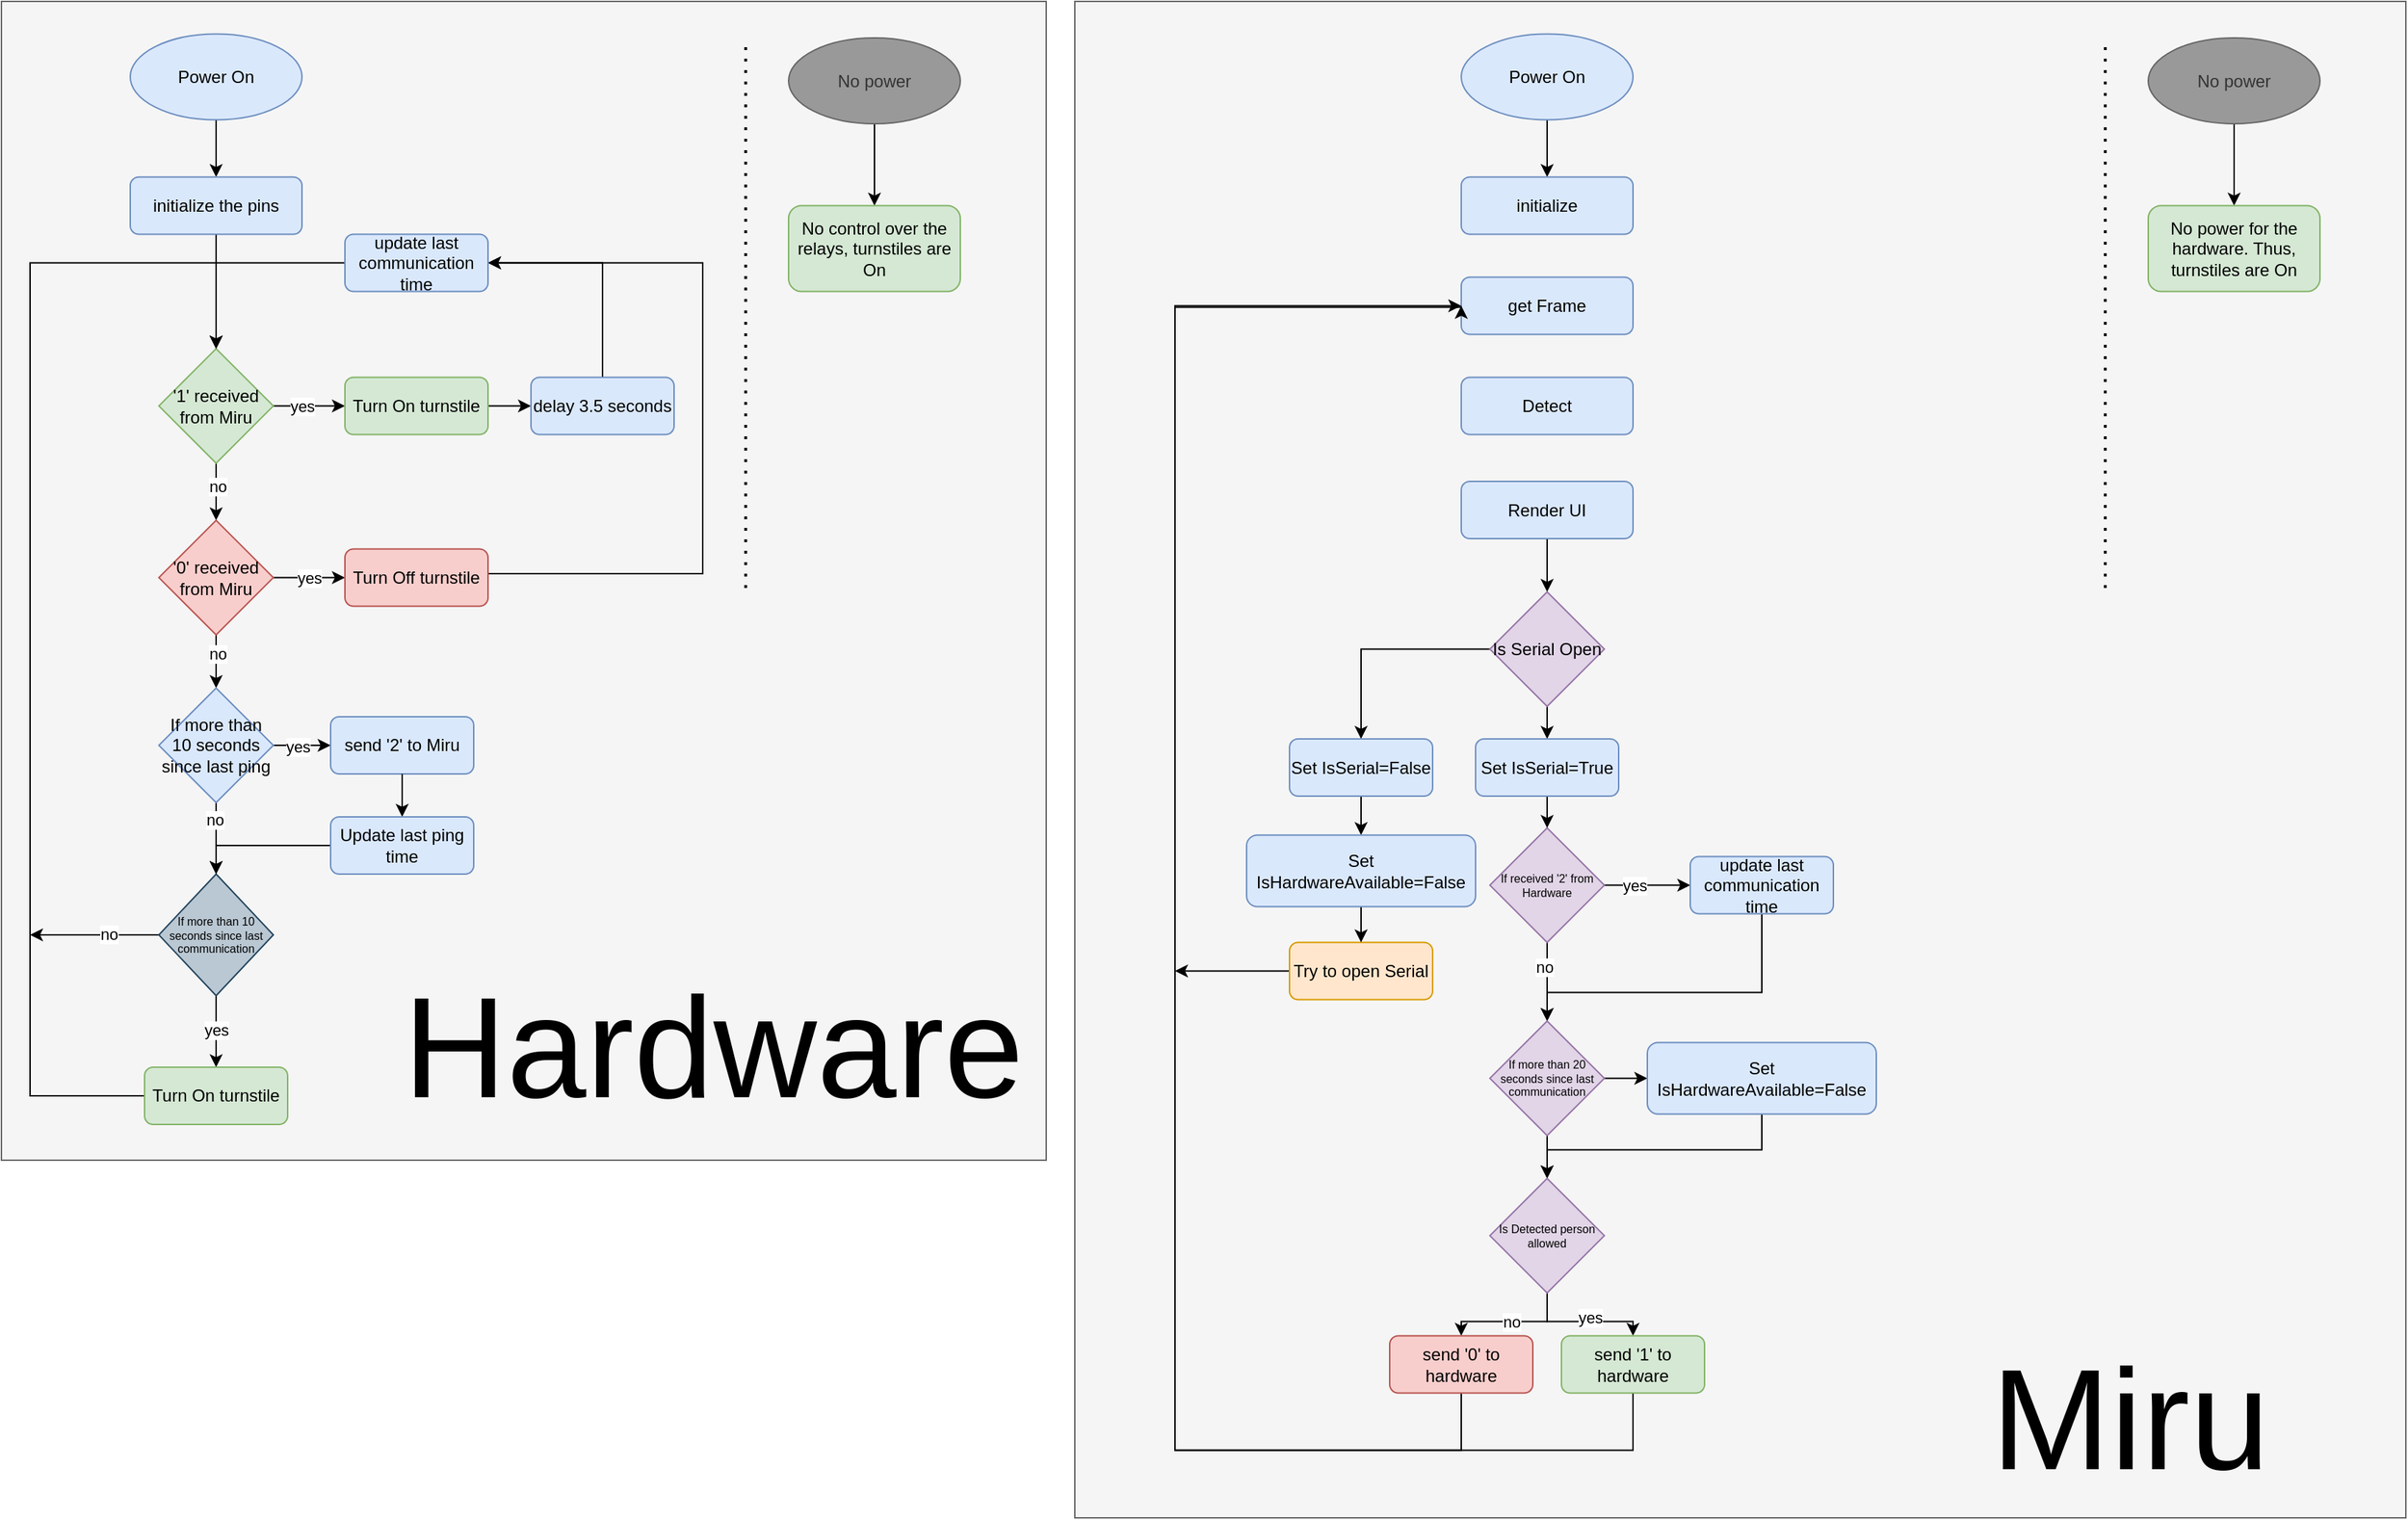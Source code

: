<mxfile version="24.4.0" type="device">
  <diagram id="C5RBs43oDa-KdzZeNtuy" name="Page-1">
    <mxGraphModel dx="3102" dy="1225" grid="1" gridSize="10" guides="1" tooltips="1" connect="1" arrows="1" fold="1" page="1" pageScale="1" pageWidth="827" pageHeight="1169" math="0" shadow="0">
      <root>
        <mxCell id="WIyWlLk6GJQsqaUBKTNV-0" />
        <mxCell id="WIyWlLk6GJQsqaUBKTNV-1" parent="WIyWlLk6GJQsqaUBKTNV-0" />
        <mxCell id="X9wxmdeL8G3vafhQwbTh-151" value="" style="rounded=0;whiteSpace=wrap;html=1;fillColor=#f5f5f5;fontColor=#333333;strokeColor=#666666;movable=0;resizable=0;rotatable=0;deletable=0;editable=0;locked=1;connectable=0;" vertex="1" parent="WIyWlLk6GJQsqaUBKTNV-1">
          <mxGeometry x="620" width="930" height="1060" as="geometry" />
        </mxCell>
        <mxCell id="X9wxmdeL8G3vafhQwbTh-44" value="" style="rounded=0;whiteSpace=wrap;html=1;fillColor=#f5f5f5;fontColor=#333333;strokeColor=#666666;movable=1;resizable=1;rotatable=1;deletable=1;editable=1;locked=0;connectable=1;" vertex="1" parent="WIyWlLk6GJQsqaUBKTNV-1">
          <mxGeometry x="-130" width="730" height="810" as="geometry" />
        </mxCell>
        <mxCell id="X9wxmdeL8G3vafhQwbTh-5" style="edgeStyle=orthogonalEdgeStyle;rounded=0;orthogonalLoop=1;jettySize=auto;html=1;entryX=0.5;entryY=0;entryDx=0;entryDy=0;" edge="1" parent="WIyWlLk6GJQsqaUBKTNV-1" source="X9wxmdeL8G3vafhQwbTh-0" target="X9wxmdeL8G3vafhQwbTh-2">
          <mxGeometry relative="1" as="geometry" />
        </mxCell>
        <mxCell id="X9wxmdeL8G3vafhQwbTh-0" value="Power On" style="ellipse;whiteSpace=wrap;html=1;fillColor=#dae8fc;strokeColor=#6c8ebf;" vertex="1" parent="WIyWlLk6GJQsqaUBKTNV-1">
          <mxGeometry x="-40" y="22.75" width="120" height="60" as="geometry" />
        </mxCell>
        <mxCell id="X9wxmdeL8G3vafhQwbTh-6" style="edgeStyle=orthogonalEdgeStyle;rounded=0;orthogonalLoop=1;jettySize=auto;html=1;" edge="1" parent="WIyWlLk6GJQsqaUBKTNV-1" source="X9wxmdeL8G3vafhQwbTh-2">
          <mxGeometry relative="1" as="geometry">
            <mxPoint x="20" y="242.75" as="targetPoint" />
          </mxGeometry>
        </mxCell>
        <mxCell id="X9wxmdeL8G3vafhQwbTh-2" value="initialize the pins" style="rounded=1;whiteSpace=wrap;html=1;fillColor=#dae8fc;strokeColor=#6c8ebf;" vertex="1" parent="WIyWlLk6GJQsqaUBKTNV-1">
          <mxGeometry x="-40" y="122.75" width="120" height="40" as="geometry" />
        </mxCell>
        <mxCell id="X9wxmdeL8G3vafhQwbTh-29" style="edgeStyle=orthogonalEdgeStyle;rounded=0;orthogonalLoop=1;jettySize=auto;html=1;" edge="1" parent="WIyWlLk6GJQsqaUBKTNV-1" source="X9wxmdeL8G3vafhQwbTh-7" target="X9wxmdeL8G3vafhQwbTh-26">
          <mxGeometry relative="1" as="geometry" />
        </mxCell>
        <mxCell id="X9wxmdeL8G3vafhQwbTh-41" value="yes" style="edgeLabel;html=1;align=center;verticalAlign=middle;resizable=0;points=[];" vertex="1" connectable="0" parent="X9wxmdeL8G3vafhQwbTh-29">
          <mxGeometry x="-0.07" relative="1" as="geometry">
            <mxPoint as="offset" />
          </mxGeometry>
        </mxCell>
        <mxCell id="X9wxmdeL8G3vafhQwbTh-39" style="edgeStyle=orthogonalEdgeStyle;rounded=0;orthogonalLoop=1;jettySize=auto;html=1;" edge="1" parent="WIyWlLk6GJQsqaUBKTNV-1" source="X9wxmdeL8G3vafhQwbTh-7">
          <mxGeometry relative="1" as="geometry">
            <mxPoint x="-110" y="652.5" as="targetPoint" />
          </mxGeometry>
        </mxCell>
        <mxCell id="X9wxmdeL8G3vafhQwbTh-40" value="no" style="edgeLabel;html=1;align=center;verticalAlign=middle;resizable=0;points=[];" vertex="1" connectable="0" parent="X9wxmdeL8G3vafhQwbTh-39">
          <mxGeometry x="-0.229" y="-1" relative="1" as="geometry">
            <mxPoint as="offset" />
          </mxGeometry>
        </mxCell>
        <mxCell id="X9wxmdeL8G3vafhQwbTh-7" value="If more than 10 seconds since last communication" style="rhombus;whiteSpace=wrap;html=1;fontSize=8;verticalAlign=middle;fillColor=#bac8d3;strokeColor=#23445d;" vertex="1" parent="WIyWlLk6GJQsqaUBKTNV-1">
          <mxGeometry x="-20" y="610" width="80" height="85" as="geometry" />
        </mxCell>
        <mxCell id="X9wxmdeL8G3vafhQwbTh-16" style="edgeStyle=orthogonalEdgeStyle;rounded=0;orthogonalLoop=1;jettySize=auto;html=1;entryX=0;entryY=0.5;entryDx=0;entryDy=0;" edge="1" parent="WIyWlLk6GJQsqaUBKTNV-1" source="X9wxmdeL8G3vafhQwbTh-9" target="X9wxmdeL8G3vafhQwbTh-11">
          <mxGeometry relative="1" as="geometry" />
        </mxCell>
        <mxCell id="X9wxmdeL8G3vafhQwbTh-35" value="yes" style="edgeLabel;html=1;align=center;verticalAlign=middle;resizable=0;points=[];" vertex="1" connectable="0" parent="X9wxmdeL8G3vafhQwbTh-16">
          <mxGeometry x="0.11" y="-3" relative="1" as="geometry">
            <mxPoint x="-8" y="-3" as="offset" />
          </mxGeometry>
        </mxCell>
        <mxCell id="X9wxmdeL8G3vafhQwbTh-21" style="edgeStyle=orthogonalEdgeStyle;rounded=0;orthogonalLoop=1;jettySize=auto;html=1;entryX=0.5;entryY=0;entryDx=0;entryDy=0;" edge="1" parent="WIyWlLk6GJQsqaUBKTNV-1" source="X9wxmdeL8G3vafhQwbTh-9" target="X9wxmdeL8G3vafhQwbTh-20">
          <mxGeometry relative="1" as="geometry" />
        </mxCell>
        <mxCell id="X9wxmdeL8G3vafhQwbTh-42" value="no" style="edgeLabel;html=1;align=center;verticalAlign=middle;resizable=0;points=[];" vertex="1" connectable="0" parent="X9wxmdeL8G3vafhQwbTh-21">
          <mxGeometry x="-0.2" y="1" relative="1" as="geometry">
            <mxPoint as="offset" />
          </mxGeometry>
        </mxCell>
        <mxCell id="X9wxmdeL8G3vafhQwbTh-9" value="&lt;span style=&quot;background-color: initial;&quot;&gt;&#39;1&#39; received from Miru&lt;/span&gt;" style="rhombus;whiteSpace=wrap;html=1;fillColor=#d5e8d4;strokeColor=#82b366;" vertex="1" parent="WIyWlLk6GJQsqaUBKTNV-1">
          <mxGeometry x="-20" y="242.75" width="80" height="80" as="geometry" />
        </mxCell>
        <mxCell id="X9wxmdeL8G3vafhQwbTh-17" style="edgeStyle=orthogonalEdgeStyle;rounded=0;orthogonalLoop=1;jettySize=auto;html=1;entryX=0;entryY=0.5;entryDx=0;entryDy=0;" edge="1" parent="WIyWlLk6GJQsqaUBKTNV-1" source="X9wxmdeL8G3vafhQwbTh-11" target="X9wxmdeL8G3vafhQwbTh-13">
          <mxGeometry relative="1" as="geometry" />
        </mxCell>
        <mxCell id="X9wxmdeL8G3vafhQwbTh-11" value="Turn On turnstile" style="rounded=1;whiteSpace=wrap;html=1;fillColor=#d5e8d4;strokeColor=#82b366;" vertex="1" parent="WIyWlLk6GJQsqaUBKTNV-1">
          <mxGeometry x="110" y="262.75" width="100" height="40" as="geometry" />
        </mxCell>
        <mxCell id="X9wxmdeL8G3vafhQwbTh-105" style="edgeStyle=orthogonalEdgeStyle;rounded=0;orthogonalLoop=1;jettySize=auto;html=1;entryX=1;entryY=0.5;entryDx=0;entryDy=0;" edge="1" parent="WIyWlLk6GJQsqaUBKTNV-1" source="X9wxmdeL8G3vafhQwbTh-13" target="X9wxmdeL8G3vafhQwbTh-31">
          <mxGeometry relative="1" as="geometry">
            <Array as="points">
              <mxPoint x="290" y="183" />
            </Array>
          </mxGeometry>
        </mxCell>
        <mxCell id="X9wxmdeL8G3vafhQwbTh-13" value="delay 3.5 seconds" style="rounded=1;whiteSpace=wrap;html=1;fillColor=#dae8fc;strokeColor=#6c8ebf;" vertex="1" parent="WIyWlLk6GJQsqaUBKTNV-1">
          <mxGeometry x="240" y="262.75" width="100" height="40" as="geometry" />
        </mxCell>
        <mxCell id="X9wxmdeL8G3vafhQwbTh-24" value="yes" style="edgeStyle=orthogonalEdgeStyle;rounded=0;orthogonalLoop=1;jettySize=auto;html=1;" edge="1" parent="WIyWlLk6GJQsqaUBKTNV-1" source="X9wxmdeL8G3vafhQwbTh-20" target="X9wxmdeL8G3vafhQwbTh-23">
          <mxGeometry relative="1" as="geometry" />
        </mxCell>
        <mxCell id="X9wxmdeL8G3vafhQwbTh-95" style="edgeStyle=orthogonalEdgeStyle;rounded=0;orthogonalLoop=1;jettySize=auto;html=1;entryX=0.5;entryY=0;entryDx=0;entryDy=0;" edge="1" parent="WIyWlLk6GJQsqaUBKTNV-1" source="X9wxmdeL8G3vafhQwbTh-20" target="X9wxmdeL8G3vafhQwbTh-92">
          <mxGeometry relative="1" as="geometry" />
        </mxCell>
        <mxCell id="X9wxmdeL8G3vafhQwbTh-104" value="no" style="edgeLabel;html=1;align=center;verticalAlign=middle;resizable=0;points=[];" vertex="1" connectable="0" parent="X9wxmdeL8G3vafhQwbTh-95">
          <mxGeometry x="-0.412" y="1" relative="1" as="geometry">
            <mxPoint as="offset" />
          </mxGeometry>
        </mxCell>
        <mxCell id="X9wxmdeL8G3vafhQwbTh-20" value="&lt;span style=&quot;background-color: initial;&quot;&gt;&#39;0&#39; received from Miru&lt;/span&gt;" style="rhombus;whiteSpace=wrap;html=1;fillColor=#f8cecc;strokeColor=#b85450;" vertex="1" parent="WIyWlLk6GJQsqaUBKTNV-1">
          <mxGeometry x="-20" y="362.75" width="80" height="80" as="geometry" />
        </mxCell>
        <mxCell id="X9wxmdeL8G3vafhQwbTh-34" style="edgeStyle=orthogonalEdgeStyle;rounded=0;orthogonalLoop=1;jettySize=auto;html=1;entryX=1;entryY=0.5;entryDx=0;entryDy=0;" edge="1" parent="WIyWlLk6GJQsqaUBKTNV-1" source="X9wxmdeL8G3vafhQwbTh-23" target="X9wxmdeL8G3vafhQwbTh-31">
          <mxGeometry relative="1" as="geometry">
            <Array as="points">
              <mxPoint x="360" y="400" />
              <mxPoint x="360" y="183" />
            </Array>
          </mxGeometry>
        </mxCell>
        <mxCell id="X9wxmdeL8G3vafhQwbTh-23" value="Turn Off turnstile" style="rounded=1;whiteSpace=wrap;html=1;fillColor=#f8cecc;strokeColor=#b85450;" vertex="1" parent="WIyWlLk6GJQsqaUBKTNV-1">
          <mxGeometry x="110" y="382.75" width="100" height="40" as="geometry" />
        </mxCell>
        <mxCell id="X9wxmdeL8G3vafhQwbTh-30" style="edgeStyle=orthogonalEdgeStyle;rounded=0;orthogonalLoop=1;jettySize=auto;html=1;entryX=0.5;entryY=0;entryDx=0;entryDy=0;" edge="1" parent="WIyWlLk6GJQsqaUBKTNV-1" source="X9wxmdeL8G3vafhQwbTh-26" target="X9wxmdeL8G3vafhQwbTh-9">
          <mxGeometry relative="1" as="geometry">
            <Array as="points">
              <mxPoint x="-110" y="182.75" />
              <mxPoint x="20" y="182.75" />
            </Array>
          </mxGeometry>
        </mxCell>
        <mxCell id="X9wxmdeL8G3vafhQwbTh-26" value="Turn On turnstile" style="rounded=1;whiteSpace=wrap;html=1;fillColor=#d5e8d4;strokeColor=#82b366;" vertex="1" parent="WIyWlLk6GJQsqaUBKTNV-1">
          <mxGeometry x="-30" y="745" width="100" height="40" as="geometry" />
        </mxCell>
        <mxCell id="X9wxmdeL8G3vafhQwbTh-32" style="edgeStyle=orthogonalEdgeStyle;rounded=0;orthogonalLoop=1;jettySize=auto;html=1;entryX=0.5;entryY=0;entryDx=0;entryDy=0;" edge="1" parent="WIyWlLk6GJQsqaUBKTNV-1" source="X9wxmdeL8G3vafhQwbTh-31" target="X9wxmdeL8G3vafhQwbTh-9">
          <mxGeometry relative="1" as="geometry">
            <Array as="points">
              <mxPoint x="20" y="182.75" />
            </Array>
          </mxGeometry>
        </mxCell>
        <mxCell id="X9wxmdeL8G3vafhQwbTh-31" value="update last communication time" style="rounded=1;whiteSpace=wrap;html=1;fillColor=#dae8fc;strokeColor=#6c8ebf;" vertex="1" parent="WIyWlLk6GJQsqaUBKTNV-1">
          <mxGeometry x="110" y="162.75" width="100" height="40" as="geometry" />
        </mxCell>
        <mxCell id="X9wxmdeL8G3vafhQwbTh-45" value="&lt;font style=&quot;font-size: 100px;&quot;&gt;Hardware&lt;/font&gt;" style="text;html=1;align=center;verticalAlign=middle;whiteSpace=wrap;rounded=0;" vertex="1" parent="WIyWlLk6GJQsqaUBKTNV-1">
          <mxGeometry x="180" y="660" width="375" height="140" as="geometry" />
        </mxCell>
        <mxCell id="X9wxmdeL8G3vafhQwbTh-51" style="edgeStyle=orthogonalEdgeStyle;rounded=0;orthogonalLoop=1;jettySize=auto;html=1;entryX=0.5;entryY=0;entryDx=0;entryDy=0;" edge="1" parent="WIyWlLk6GJQsqaUBKTNV-1" source="X9wxmdeL8G3vafhQwbTh-49" target="X9wxmdeL8G3vafhQwbTh-50">
          <mxGeometry relative="1" as="geometry" />
        </mxCell>
        <mxCell id="X9wxmdeL8G3vafhQwbTh-49" value="No power" style="ellipse;whiteSpace=wrap;html=1;fillColor=#999999;strokeColor=#666666;fontColor=#333333;" vertex="1" parent="WIyWlLk6GJQsqaUBKTNV-1">
          <mxGeometry x="420" y="25.5" width="120" height="60" as="geometry" />
        </mxCell>
        <mxCell id="X9wxmdeL8G3vafhQwbTh-50" value="No control over the relays, turnstiles are On" style="rounded=1;whiteSpace=wrap;html=1;fillColor=#d5e8d4;strokeColor=#82b366;" vertex="1" parent="WIyWlLk6GJQsqaUBKTNV-1">
          <mxGeometry x="420" y="142.75" width="120" height="60" as="geometry" />
        </mxCell>
        <mxCell id="X9wxmdeL8G3vafhQwbTh-55" value="" style="endArrow=none;dashed=1;html=1;dashPattern=1 3;strokeWidth=2;rounded=0;" edge="1" parent="WIyWlLk6GJQsqaUBKTNV-1">
          <mxGeometry width="50" height="50" relative="1" as="geometry">
            <mxPoint x="390" y="410" as="sourcePoint" />
            <mxPoint x="390" y="30" as="targetPoint" />
          </mxGeometry>
        </mxCell>
        <mxCell id="X9wxmdeL8G3vafhQwbTh-128" style="edgeStyle=orthogonalEdgeStyle;rounded=0;orthogonalLoop=1;jettySize=auto;html=1;entryX=0.5;entryY=0;entryDx=0;entryDy=0;" edge="1" parent="WIyWlLk6GJQsqaUBKTNV-1" source="X9wxmdeL8G3vafhQwbTh-90" target="X9wxmdeL8G3vafhQwbTh-91">
          <mxGeometry relative="1" as="geometry" />
        </mxCell>
        <mxCell id="X9wxmdeL8G3vafhQwbTh-90" value="Power On" style="ellipse;whiteSpace=wrap;html=1;fillColor=#dae8fc;strokeColor=#6c8ebf;" vertex="1" parent="WIyWlLk6GJQsqaUBKTNV-1">
          <mxGeometry x="890" y="22.75" width="120" height="60" as="geometry" />
        </mxCell>
        <mxCell id="X9wxmdeL8G3vafhQwbTh-91" value="initialize" style="rounded=1;whiteSpace=wrap;html=1;fillColor=#dae8fc;strokeColor=#6c8ebf;" vertex="1" parent="WIyWlLk6GJQsqaUBKTNV-1">
          <mxGeometry x="890" y="122.75" width="120" height="40" as="geometry" />
        </mxCell>
        <mxCell id="X9wxmdeL8G3vafhQwbTh-94" style="edgeStyle=orthogonalEdgeStyle;rounded=0;orthogonalLoop=1;jettySize=auto;html=1;entryX=0;entryY=0.5;entryDx=0;entryDy=0;" edge="1" parent="WIyWlLk6GJQsqaUBKTNV-1" source="X9wxmdeL8G3vafhQwbTh-92" target="X9wxmdeL8G3vafhQwbTh-93">
          <mxGeometry relative="1" as="geometry" />
        </mxCell>
        <mxCell id="X9wxmdeL8G3vafhQwbTh-98" value="yes" style="edgeLabel;html=1;align=center;verticalAlign=middle;resizable=0;points=[];" vertex="1" connectable="0" parent="X9wxmdeL8G3vafhQwbTh-94">
          <mxGeometry x="-0.143" y="-1" relative="1" as="geometry">
            <mxPoint as="offset" />
          </mxGeometry>
        </mxCell>
        <mxCell id="X9wxmdeL8G3vafhQwbTh-96" style="edgeStyle=orthogonalEdgeStyle;rounded=0;orthogonalLoop=1;jettySize=auto;html=1;" edge="1" parent="WIyWlLk6GJQsqaUBKTNV-1" source="X9wxmdeL8G3vafhQwbTh-92">
          <mxGeometry relative="1" as="geometry">
            <mxPoint x="20" y="610" as="targetPoint" />
          </mxGeometry>
        </mxCell>
        <mxCell id="X9wxmdeL8G3vafhQwbTh-99" value="no" style="edgeLabel;html=1;align=center;verticalAlign=middle;resizable=0;points=[];" vertex="1" connectable="0" parent="X9wxmdeL8G3vafhQwbTh-96">
          <mxGeometry x="-0.528" y="-1" relative="1" as="geometry">
            <mxPoint as="offset" />
          </mxGeometry>
        </mxCell>
        <mxCell id="X9wxmdeL8G3vafhQwbTh-92" value="&lt;span style=&quot;background-color: initial;&quot;&gt;If more than 10 seconds since last ping&lt;/span&gt;" style="rhombus;whiteSpace=wrap;html=1;fillColor=#dae8fc;strokeColor=#6c8ebf;" vertex="1" parent="WIyWlLk6GJQsqaUBKTNV-1">
          <mxGeometry x="-20" y="480" width="80" height="80" as="geometry" />
        </mxCell>
        <mxCell id="X9wxmdeL8G3vafhQwbTh-93" value="send &#39;2&#39; to Miru" style="rounded=1;whiteSpace=wrap;html=1;fillColor=#dae8fc;strokeColor=#6c8ebf;" vertex="1" parent="WIyWlLk6GJQsqaUBKTNV-1">
          <mxGeometry x="100" y="500" width="100" height="40" as="geometry" />
        </mxCell>
        <mxCell id="X9wxmdeL8G3vafhQwbTh-101" value="" style="edgeStyle=orthogonalEdgeStyle;rounded=0;orthogonalLoop=1;jettySize=auto;html=1;entryX=0.5;entryY=0;entryDx=0;entryDy=0;" edge="1" parent="WIyWlLk6GJQsqaUBKTNV-1" source="X9wxmdeL8G3vafhQwbTh-93" target="X9wxmdeL8G3vafhQwbTh-100">
          <mxGeometry relative="1" as="geometry">
            <mxPoint x="150" y="540" as="sourcePoint" />
            <mxPoint x="20" y="610" as="targetPoint" />
            <Array as="points" />
          </mxGeometry>
        </mxCell>
        <mxCell id="X9wxmdeL8G3vafhQwbTh-103" style="edgeStyle=orthogonalEdgeStyle;rounded=0;orthogonalLoop=1;jettySize=auto;html=1;entryX=0.5;entryY=0;entryDx=0;entryDy=0;" edge="1" parent="WIyWlLk6GJQsqaUBKTNV-1" source="X9wxmdeL8G3vafhQwbTh-100" target="X9wxmdeL8G3vafhQwbTh-7">
          <mxGeometry relative="1" as="geometry">
            <Array as="points">
              <mxPoint x="20" y="590" />
            </Array>
          </mxGeometry>
        </mxCell>
        <mxCell id="X9wxmdeL8G3vafhQwbTh-100" value="Update last ping time" style="rounded=1;whiteSpace=wrap;html=1;fillColor=#dae8fc;strokeColor=#6c8ebf;" vertex="1" parent="WIyWlLk6GJQsqaUBKTNV-1">
          <mxGeometry x="100" y="570" width="100" height="40" as="geometry" />
        </mxCell>
        <mxCell id="X9wxmdeL8G3vafhQwbTh-106" value="Detect" style="rounded=1;whiteSpace=wrap;html=1;fillColor=#dae8fc;strokeColor=#6c8ebf;" vertex="1" parent="WIyWlLk6GJQsqaUBKTNV-1">
          <mxGeometry x="890" y="262.75" width="120" height="40" as="geometry" />
        </mxCell>
        <mxCell id="X9wxmdeL8G3vafhQwbTh-127" style="edgeStyle=orthogonalEdgeStyle;rounded=0;orthogonalLoop=1;jettySize=auto;html=1;entryX=0.5;entryY=0;entryDx=0;entryDy=0;" edge="1" parent="WIyWlLk6GJQsqaUBKTNV-1" source="X9wxmdeL8G3vafhQwbTh-107" target="X9wxmdeL8G3vafhQwbTh-116">
          <mxGeometry relative="1" as="geometry" />
        </mxCell>
        <mxCell id="X9wxmdeL8G3vafhQwbTh-107" value="Render UI" style="rounded=1;whiteSpace=wrap;html=1;fillColor=#dae8fc;strokeColor=#6c8ebf;" vertex="1" parent="WIyWlLk6GJQsqaUBKTNV-1">
          <mxGeometry x="890" y="335.5" width="120" height="40" as="geometry" />
        </mxCell>
        <mxCell id="X9wxmdeL8G3vafhQwbTh-113" style="edgeStyle=orthogonalEdgeStyle;rounded=0;orthogonalLoop=1;jettySize=auto;html=1;entryX=0;entryY=0.5;entryDx=0;entryDy=0;" edge="1" parent="WIyWlLk6GJQsqaUBKTNV-1" source="X9wxmdeL8G3vafhQwbTh-111" target="X9wxmdeL8G3vafhQwbTh-112">
          <mxGeometry relative="1" as="geometry" />
        </mxCell>
        <mxCell id="X9wxmdeL8G3vafhQwbTh-114" value="yes" style="edgeLabel;html=1;align=center;verticalAlign=middle;resizable=0;points=[];" vertex="1" connectable="0" parent="X9wxmdeL8G3vafhQwbTh-113">
          <mxGeometry x="-0.695" y="1" relative="1" as="geometry">
            <mxPoint x="12" y="1" as="offset" />
          </mxGeometry>
        </mxCell>
        <mxCell id="X9wxmdeL8G3vafhQwbTh-122" style="edgeStyle=orthogonalEdgeStyle;rounded=0;orthogonalLoop=1;jettySize=auto;html=1;" edge="1" parent="WIyWlLk6GJQsqaUBKTNV-1" source="X9wxmdeL8G3vafhQwbTh-111" target="X9wxmdeL8G3vafhQwbTh-121">
          <mxGeometry relative="1" as="geometry" />
        </mxCell>
        <mxCell id="X9wxmdeL8G3vafhQwbTh-126" value="no" style="edgeLabel;html=1;align=center;verticalAlign=middle;resizable=0;points=[];" vertex="1" connectable="0" parent="X9wxmdeL8G3vafhQwbTh-122">
          <mxGeometry x="-0.409" y="-2" relative="1" as="geometry">
            <mxPoint as="offset" />
          </mxGeometry>
        </mxCell>
        <mxCell id="X9wxmdeL8G3vafhQwbTh-111" value="If received &#39;2&#39; from Hardware" style="rhombus;whiteSpace=wrap;html=1;fontSize=8;fillColor=#e1d5e7;strokeColor=#9673a6;" vertex="1" parent="WIyWlLk6GJQsqaUBKTNV-1">
          <mxGeometry x="910" y="577.75" width="80" height="80" as="geometry" />
        </mxCell>
        <mxCell id="X9wxmdeL8G3vafhQwbTh-125" style="edgeStyle=orthogonalEdgeStyle;rounded=0;orthogonalLoop=1;jettySize=auto;html=1;entryX=0.5;entryY=0;entryDx=0;entryDy=0;" edge="1" parent="WIyWlLk6GJQsqaUBKTNV-1" source="X9wxmdeL8G3vafhQwbTh-112" target="X9wxmdeL8G3vafhQwbTh-121">
          <mxGeometry relative="1" as="geometry">
            <Array as="points">
              <mxPoint x="1100" y="692.75" />
              <mxPoint x="950" y="692.75" />
            </Array>
          </mxGeometry>
        </mxCell>
        <mxCell id="X9wxmdeL8G3vafhQwbTh-112" value="update last communication time" style="rounded=1;whiteSpace=wrap;html=1;fillColor=#dae8fc;strokeColor=#6c8ebf;" vertex="1" parent="WIyWlLk6GJQsqaUBKTNV-1">
          <mxGeometry x="1050" y="597.75" width="100" height="40" as="geometry" />
        </mxCell>
        <mxCell id="X9wxmdeL8G3vafhQwbTh-119" style="edgeStyle=orthogonalEdgeStyle;rounded=0;orthogonalLoop=1;jettySize=auto;html=1;entryX=0.5;entryY=0;entryDx=0;entryDy=0;" edge="1" parent="WIyWlLk6GJQsqaUBKTNV-1" source="X9wxmdeL8G3vafhQwbTh-116" target="X9wxmdeL8G3vafhQwbTh-118">
          <mxGeometry relative="1" as="geometry" />
        </mxCell>
        <mxCell id="X9wxmdeL8G3vafhQwbTh-134" style="edgeStyle=orthogonalEdgeStyle;rounded=0;orthogonalLoop=1;jettySize=auto;html=1;" edge="1" parent="WIyWlLk6GJQsqaUBKTNV-1" source="X9wxmdeL8G3vafhQwbTh-116" target="X9wxmdeL8G3vafhQwbTh-133">
          <mxGeometry relative="1" as="geometry" />
        </mxCell>
        <mxCell id="X9wxmdeL8G3vafhQwbTh-116" value="Is Serial Open" style="rhombus;whiteSpace=wrap;html=1;fillColor=#e1d5e7;strokeColor=#9673a6;" vertex="1" parent="WIyWlLk6GJQsqaUBKTNV-1">
          <mxGeometry x="910" y="412.75" width="80" height="80" as="geometry" />
        </mxCell>
        <mxCell id="X9wxmdeL8G3vafhQwbTh-120" style="edgeStyle=orthogonalEdgeStyle;rounded=0;orthogonalLoop=1;jettySize=auto;html=1;entryX=0.5;entryY=0;entryDx=0;entryDy=0;" edge="1" parent="WIyWlLk6GJQsqaUBKTNV-1" source="X9wxmdeL8G3vafhQwbTh-118" target="X9wxmdeL8G3vafhQwbTh-111">
          <mxGeometry relative="1" as="geometry" />
        </mxCell>
        <mxCell id="X9wxmdeL8G3vafhQwbTh-118" value="Set IsSerial=True" style="rounded=1;whiteSpace=wrap;html=1;fillColor=#dae8fc;strokeColor=#6c8ebf;" vertex="1" parent="WIyWlLk6GJQsqaUBKTNV-1">
          <mxGeometry x="900" y="515.5" width="100" height="40" as="geometry" />
        </mxCell>
        <mxCell id="X9wxmdeL8G3vafhQwbTh-124" style="edgeStyle=orthogonalEdgeStyle;rounded=0;orthogonalLoop=1;jettySize=auto;html=1;entryX=0;entryY=0.5;entryDx=0;entryDy=0;" edge="1" parent="WIyWlLk6GJQsqaUBKTNV-1" source="X9wxmdeL8G3vafhQwbTh-121" target="X9wxmdeL8G3vafhQwbTh-123">
          <mxGeometry relative="1" as="geometry" />
        </mxCell>
        <mxCell id="X9wxmdeL8G3vafhQwbTh-140" style="edgeStyle=orthogonalEdgeStyle;rounded=0;orthogonalLoop=1;jettySize=auto;html=1;entryX=0.5;entryY=0;entryDx=0;entryDy=0;" edge="1" parent="WIyWlLk6GJQsqaUBKTNV-1" source="X9wxmdeL8G3vafhQwbTh-121" target="X9wxmdeL8G3vafhQwbTh-139">
          <mxGeometry relative="1" as="geometry" />
        </mxCell>
        <mxCell id="X9wxmdeL8G3vafhQwbTh-121" value="If more than 20 seconds since last communication" style="rhombus;whiteSpace=wrap;html=1;fontSize=8;fillColor=#e1d5e7;strokeColor=#9673a6;" vertex="1" parent="WIyWlLk6GJQsqaUBKTNV-1">
          <mxGeometry x="910" y="712.75" width="80" height="80" as="geometry" />
        </mxCell>
        <mxCell id="X9wxmdeL8G3vafhQwbTh-150" style="edgeStyle=orthogonalEdgeStyle;rounded=0;orthogonalLoop=1;jettySize=auto;html=1;entryX=0.5;entryY=0;entryDx=0;entryDy=0;" edge="1" parent="WIyWlLk6GJQsqaUBKTNV-1" source="X9wxmdeL8G3vafhQwbTh-123" target="X9wxmdeL8G3vafhQwbTh-139">
          <mxGeometry relative="1" as="geometry">
            <Array as="points">
              <mxPoint x="1100" y="802.75" />
              <mxPoint x="950" y="802.75" />
            </Array>
          </mxGeometry>
        </mxCell>
        <mxCell id="X9wxmdeL8G3vafhQwbTh-123" value="Set IsHardwareAvailable=False" style="rounded=1;whiteSpace=wrap;html=1;fillColor=#dae8fc;strokeColor=#6c8ebf;" vertex="1" parent="WIyWlLk6GJQsqaUBKTNV-1">
          <mxGeometry x="1020" y="727.75" width="160" height="50" as="geometry" />
        </mxCell>
        <mxCell id="X9wxmdeL8G3vafhQwbTh-130" value="get Frame" style="rounded=1;whiteSpace=wrap;html=1;fillColor=#dae8fc;strokeColor=#6c8ebf;" vertex="1" parent="WIyWlLk6GJQsqaUBKTNV-1">
          <mxGeometry x="890" y="192.75" width="120" height="40" as="geometry" />
        </mxCell>
        <mxCell id="X9wxmdeL8G3vafhQwbTh-149" style="edgeStyle=orthogonalEdgeStyle;rounded=0;orthogonalLoop=1;jettySize=auto;html=1;" edge="1" parent="WIyWlLk6GJQsqaUBKTNV-1" source="X9wxmdeL8G3vafhQwbTh-132">
          <mxGeometry relative="1" as="geometry">
            <mxPoint x="690" y="677.75" as="targetPoint" />
          </mxGeometry>
        </mxCell>
        <mxCell id="X9wxmdeL8G3vafhQwbTh-132" value="Try to open Serial" style="rounded=1;whiteSpace=wrap;html=1;fillColor=#ffe6cc;strokeColor=#d79b00;" vertex="1" parent="WIyWlLk6GJQsqaUBKTNV-1">
          <mxGeometry x="770" y="657.75" width="100" height="40" as="geometry" />
        </mxCell>
        <mxCell id="X9wxmdeL8G3vafhQwbTh-137" style="edgeStyle=orthogonalEdgeStyle;rounded=0;orthogonalLoop=1;jettySize=auto;html=1;" edge="1" parent="WIyWlLk6GJQsqaUBKTNV-1" source="X9wxmdeL8G3vafhQwbTh-133" target="X9wxmdeL8G3vafhQwbTh-136">
          <mxGeometry relative="1" as="geometry" />
        </mxCell>
        <mxCell id="X9wxmdeL8G3vafhQwbTh-133" value="Set IsSerial=False" style="rounded=1;whiteSpace=wrap;html=1;fillColor=#dae8fc;strokeColor=#6c8ebf;" vertex="1" parent="WIyWlLk6GJQsqaUBKTNV-1">
          <mxGeometry x="770" y="515.5" width="100" height="40" as="geometry" />
        </mxCell>
        <mxCell id="X9wxmdeL8G3vafhQwbTh-138" style="edgeStyle=orthogonalEdgeStyle;rounded=0;orthogonalLoop=1;jettySize=auto;html=1;entryX=0.5;entryY=0;entryDx=0;entryDy=0;" edge="1" parent="WIyWlLk6GJQsqaUBKTNV-1" source="X9wxmdeL8G3vafhQwbTh-136" target="X9wxmdeL8G3vafhQwbTh-132">
          <mxGeometry relative="1" as="geometry" />
        </mxCell>
        <mxCell id="X9wxmdeL8G3vafhQwbTh-136" value="Set IsHardwareAvailable=False" style="rounded=1;whiteSpace=wrap;html=1;fillColor=#dae8fc;strokeColor=#6c8ebf;" vertex="1" parent="WIyWlLk6GJQsqaUBKTNV-1">
          <mxGeometry x="740" y="582.75" width="160" height="50" as="geometry" />
        </mxCell>
        <mxCell id="X9wxmdeL8G3vafhQwbTh-143" style="edgeStyle=orthogonalEdgeStyle;rounded=0;orthogonalLoop=1;jettySize=auto;html=1;" edge="1" parent="WIyWlLk6GJQsqaUBKTNV-1" source="X9wxmdeL8G3vafhQwbTh-139" target="X9wxmdeL8G3vafhQwbTh-142">
          <mxGeometry relative="1" as="geometry" />
        </mxCell>
        <mxCell id="X9wxmdeL8G3vafhQwbTh-145" value="yes" style="edgeLabel;html=1;align=center;verticalAlign=middle;resizable=0;points=[];" vertex="1" connectable="0" parent="X9wxmdeL8G3vafhQwbTh-143">
          <mxGeometry x="0.112" y="3" relative="1" as="geometry">
            <mxPoint as="offset" />
          </mxGeometry>
        </mxCell>
        <mxCell id="X9wxmdeL8G3vafhQwbTh-144" value="no" style="edgeStyle=orthogonalEdgeStyle;rounded=0;orthogonalLoop=1;jettySize=auto;html=1;entryX=0.5;entryY=0;entryDx=0;entryDy=0;" edge="1" parent="WIyWlLk6GJQsqaUBKTNV-1" source="X9wxmdeL8G3vafhQwbTh-139" target="X9wxmdeL8G3vafhQwbTh-141">
          <mxGeometry relative="1" as="geometry" />
        </mxCell>
        <mxCell id="X9wxmdeL8G3vafhQwbTh-139" value="Is Detected person allowed" style="rhombus;whiteSpace=wrap;html=1;fontSize=8;fillColor=#e1d5e7;strokeColor=#9673a6;" vertex="1" parent="WIyWlLk6GJQsqaUBKTNV-1">
          <mxGeometry x="910" y="822.75" width="80" height="80" as="geometry" />
        </mxCell>
        <mxCell id="X9wxmdeL8G3vafhQwbTh-147" style="edgeStyle=orthogonalEdgeStyle;rounded=0;orthogonalLoop=1;jettySize=auto;html=1;entryX=0;entryY=0.5;entryDx=0;entryDy=0;" edge="1" parent="WIyWlLk6GJQsqaUBKTNV-1" source="X9wxmdeL8G3vafhQwbTh-141" target="X9wxmdeL8G3vafhQwbTh-130">
          <mxGeometry relative="1" as="geometry">
            <Array as="points">
              <mxPoint x="890" y="1012.75" />
              <mxPoint x="690" y="1012.75" />
              <mxPoint x="690" y="213.75" />
              <mxPoint x="890" y="213.75" />
            </Array>
          </mxGeometry>
        </mxCell>
        <mxCell id="X9wxmdeL8G3vafhQwbTh-141" value="send &#39;0&#39; to hardware" style="rounded=1;whiteSpace=wrap;html=1;fillColor=#f8cecc;strokeColor=#b85450;" vertex="1" parent="WIyWlLk6GJQsqaUBKTNV-1">
          <mxGeometry x="840" y="932.75" width="100" height="40" as="geometry" />
        </mxCell>
        <mxCell id="X9wxmdeL8G3vafhQwbTh-148" style="edgeStyle=orthogonalEdgeStyle;rounded=0;orthogonalLoop=1;jettySize=auto;html=1;entryX=0;entryY=0.5;entryDx=0;entryDy=0;" edge="1" parent="WIyWlLk6GJQsqaUBKTNV-1" source="X9wxmdeL8G3vafhQwbTh-142" target="X9wxmdeL8G3vafhQwbTh-130">
          <mxGeometry relative="1" as="geometry">
            <Array as="points">
              <mxPoint x="1010" y="1012.75" />
              <mxPoint x="690" y="1012.75" />
              <mxPoint x="690" y="212.75" />
            </Array>
          </mxGeometry>
        </mxCell>
        <mxCell id="X9wxmdeL8G3vafhQwbTh-142" value="send &#39;1&#39; to hardware" style="rounded=1;whiteSpace=wrap;html=1;fillColor=#d5e8d4;strokeColor=#82b366;" vertex="1" parent="WIyWlLk6GJQsqaUBKTNV-1">
          <mxGeometry x="960" y="932.75" width="100" height="40" as="geometry" />
        </mxCell>
        <mxCell id="X9wxmdeL8G3vafhQwbTh-152" value="&lt;font style=&quot;font-size: 100px;&quot;&gt;Miru&lt;/font&gt;" style="text;html=1;align=center;verticalAlign=middle;whiteSpace=wrap;rounded=0;" vertex="1" parent="WIyWlLk6GJQsqaUBKTNV-1">
          <mxGeometry x="1170" y="920" width="375" height="140" as="geometry" />
        </mxCell>
        <mxCell id="X9wxmdeL8G3vafhQwbTh-153" value="" style="endArrow=none;dashed=1;html=1;dashPattern=1 3;strokeWidth=2;rounded=0;" edge="1" parent="WIyWlLk6GJQsqaUBKTNV-1">
          <mxGeometry width="50" height="50" relative="1" as="geometry">
            <mxPoint x="1340" y="410" as="sourcePoint" />
            <mxPoint x="1340" y="30" as="targetPoint" />
          </mxGeometry>
        </mxCell>
        <mxCell id="X9wxmdeL8G3vafhQwbTh-156" style="edgeStyle=orthogonalEdgeStyle;rounded=0;orthogonalLoop=1;jettySize=auto;html=1;entryX=0.5;entryY=0;entryDx=0;entryDy=0;" edge="1" parent="WIyWlLk6GJQsqaUBKTNV-1" source="X9wxmdeL8G3vafhQwbTh-154" target="X9wxmdeL8G3vafhQwbTh-155">
          <mxGeometry relative="1" as="geometry" />
        </mxCell>
        <mxCell id="X9wxmdeL8G3vafhQwbTh-154" value="No power" style="ellipse;whiteSpace=wrap;html=1;fillColor=#999999;strokeColor=#666666;fontColor=#333333;" vertex="1" parent="WIyWlLk6GJQsqaUBKTNV-1">
          <mxGeometry x="1370" y="25.5" width="120" height="60" as="geometry" />
        </mxCell>
        <mxCell id="X9wxmdeL8G3vafhQwbTh-155" value="No power for the hardware. Thus, turnstiles are On" style="rounded=1;whiteSpace=wrap;html=1;fillColor=#d5e8d4;strokeColor=#82b366;" vertex="1" parent="WIyWlLk6GJQsqaUBKTNV-1">
          <mxGeometry x="1370" y="142.75" width="120" height="60" as="geometry" />
        </mxCell>
      </root>
    </mxGraphModel>
  </diagram>
</mxfile>
